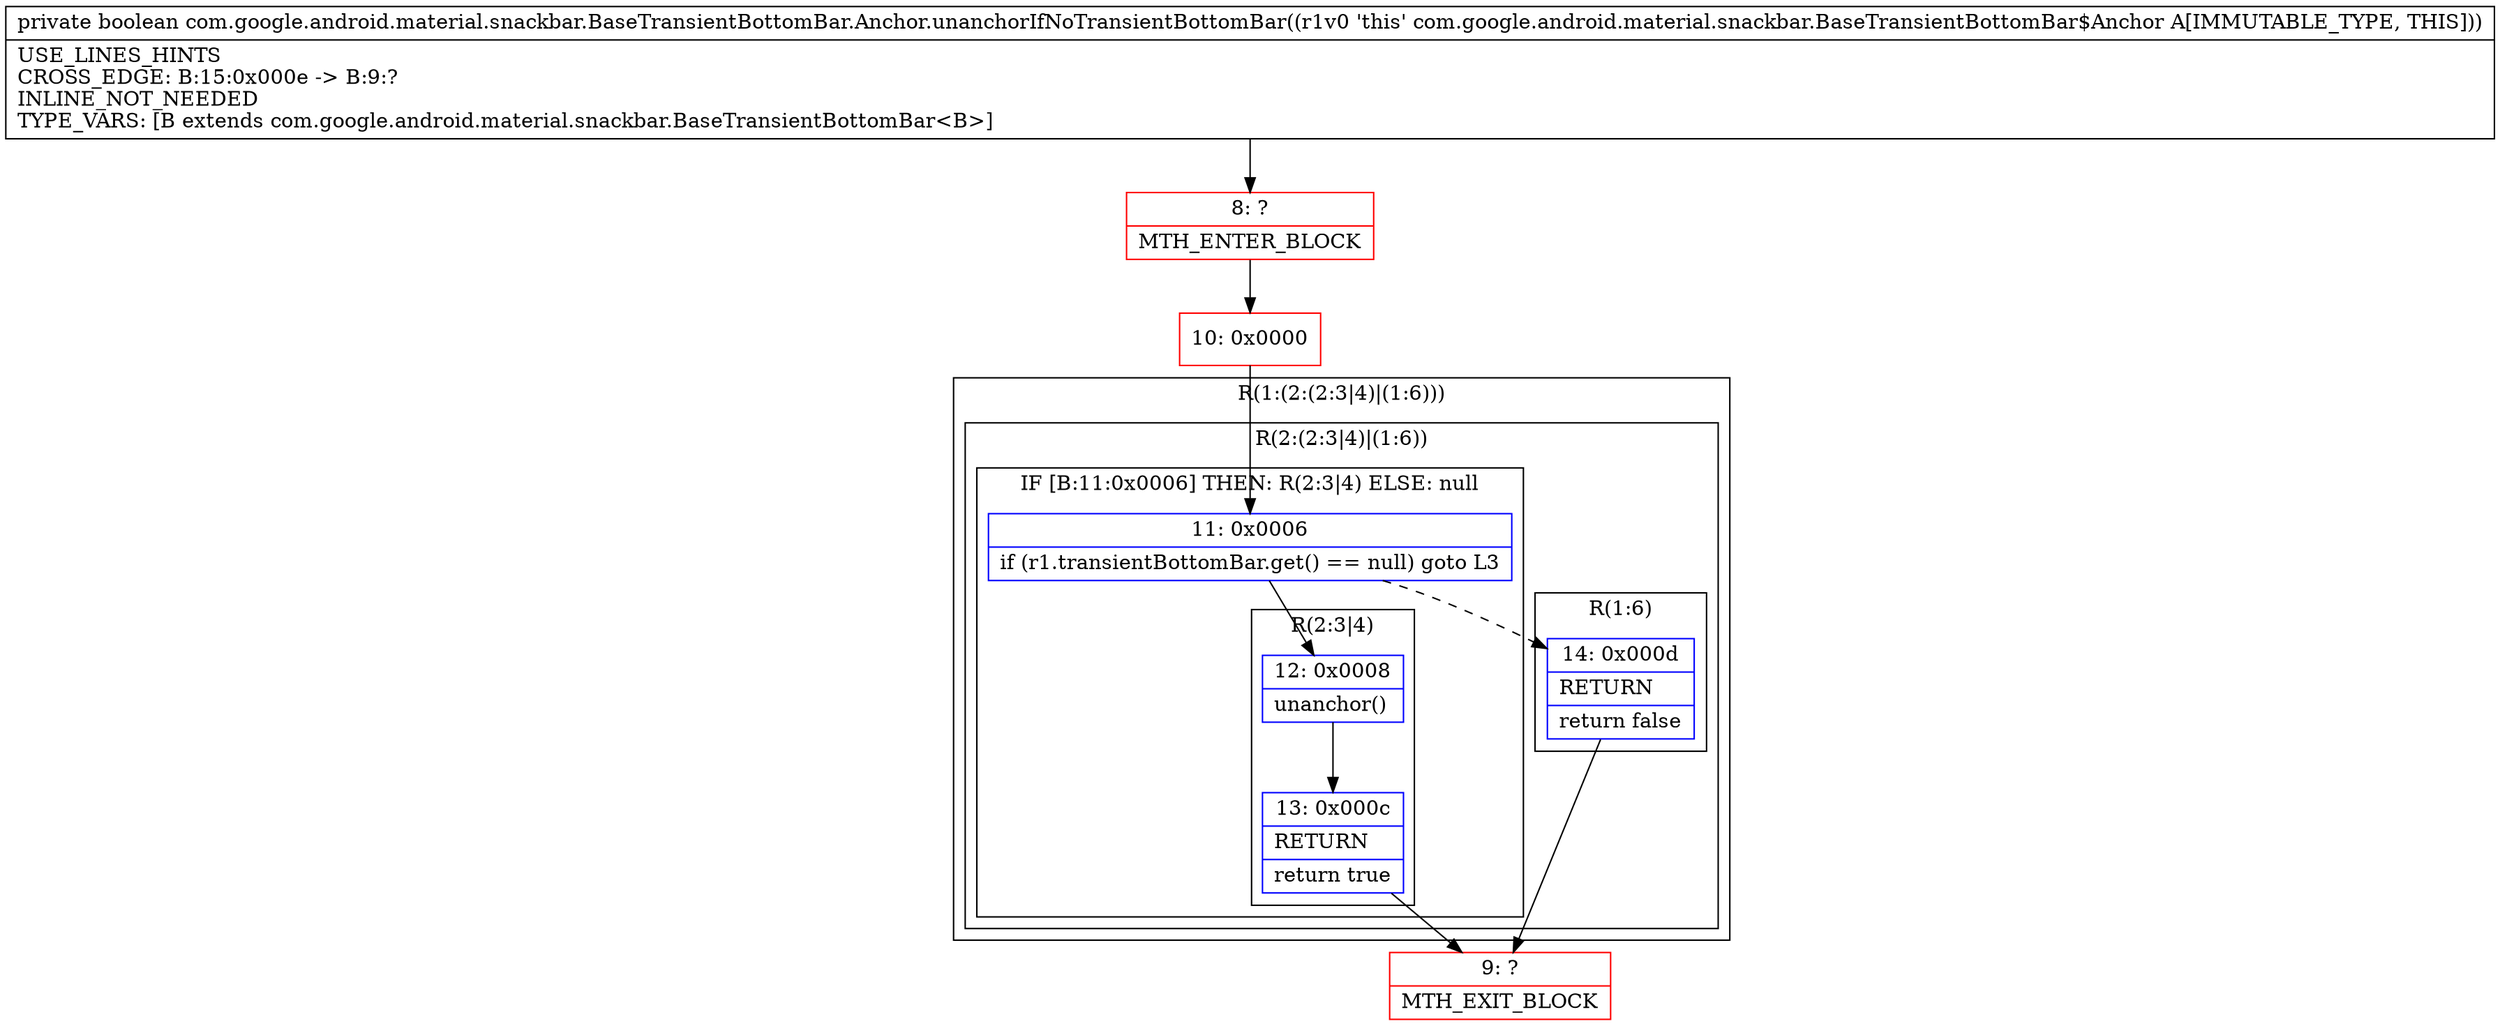 digraph "CFG forcom.google.android.material.snackbar.BaseTransientBottomBar.Anchor.unanchorIfNoTransientBottomBar()Z" {
subgraph cluster_Region_1472311317 {
label = "R(1:(2:(2:3|4)|(1:6)))";
node [shape=record,color=blue];
subgraph cluster_Region_269563970 {
label = "R(2:(2:3|4)|(1:6))";
node [shape=record,color=blue];
subgraph cluster_IfRegion_515645829 {
label = "IF [B:11:0x0006] THEN: R(2:3|4) ELSE: null";
node [shape=record,color=blue];
Node_11 [shape=record,label="{11\:\ 0x0006|if (r1.transientBottomBar.get() == null) goto L3\l}"];
subgraph cluster_Region_437914050 {
label = "R(2:3|4)";
node [shape=record,color=blue];
Node_12 [shape=record,label="{12\:\ 0x0008|unanchor()\l}"];
Node_13 [shape=record,label="{13\:\ 0x000c|RETURN\l|return true\l}"];
}
}
subgraph cluster_Region_1073828748 {
label = "R(1:6)";
node [shape=record,color=blue];
Node_14 [shape=record,label="{14\:\ 0x000d|RETURN\l|return false\l}"];
}
}
}
Node_8 [shape=record,color=red,label="{8\:\ ?|MTH_ENTER_BLOCK\l}"];
Node_10 [shape=record,color=red,label="{10\:\ 0x0000}"];
Node_9 [shape=record,color=red,label="{9\:\ ?|MTH_EXIT_BLOCK\l}"];
MethodNode[shape=record,label="{private boolean com.google.android.material.snackbar.BaseTransientBottomBar.Anchor.unanchorIfNoTransientBottomBar((r1v0 'this' com.google.android.material.snackbar.BaseTransientBottomBar$Anchor A[IMMUTABLE_TYPE, THIS]))  | USE_LINES_HINTS\lCROSS_EDGE: B:15:0x000e \-\> B:9:?\lINLINE_NOT_NEEDED\lTYPE_VARS: [B extends com.google.android.material.snackbar.BaseTransientBottomBar\<B\>]\l}"];
MethodNode -> Node_8;Node_11 -> Node_12;
Node_11 -> Node_14[style=dashed];
Node_12 -> Node_13;
Node_13 -> Node_9;
Node_14 -> Node_9;
Node_8 -> Node_10;
Node_10 -> Node_11;
}


